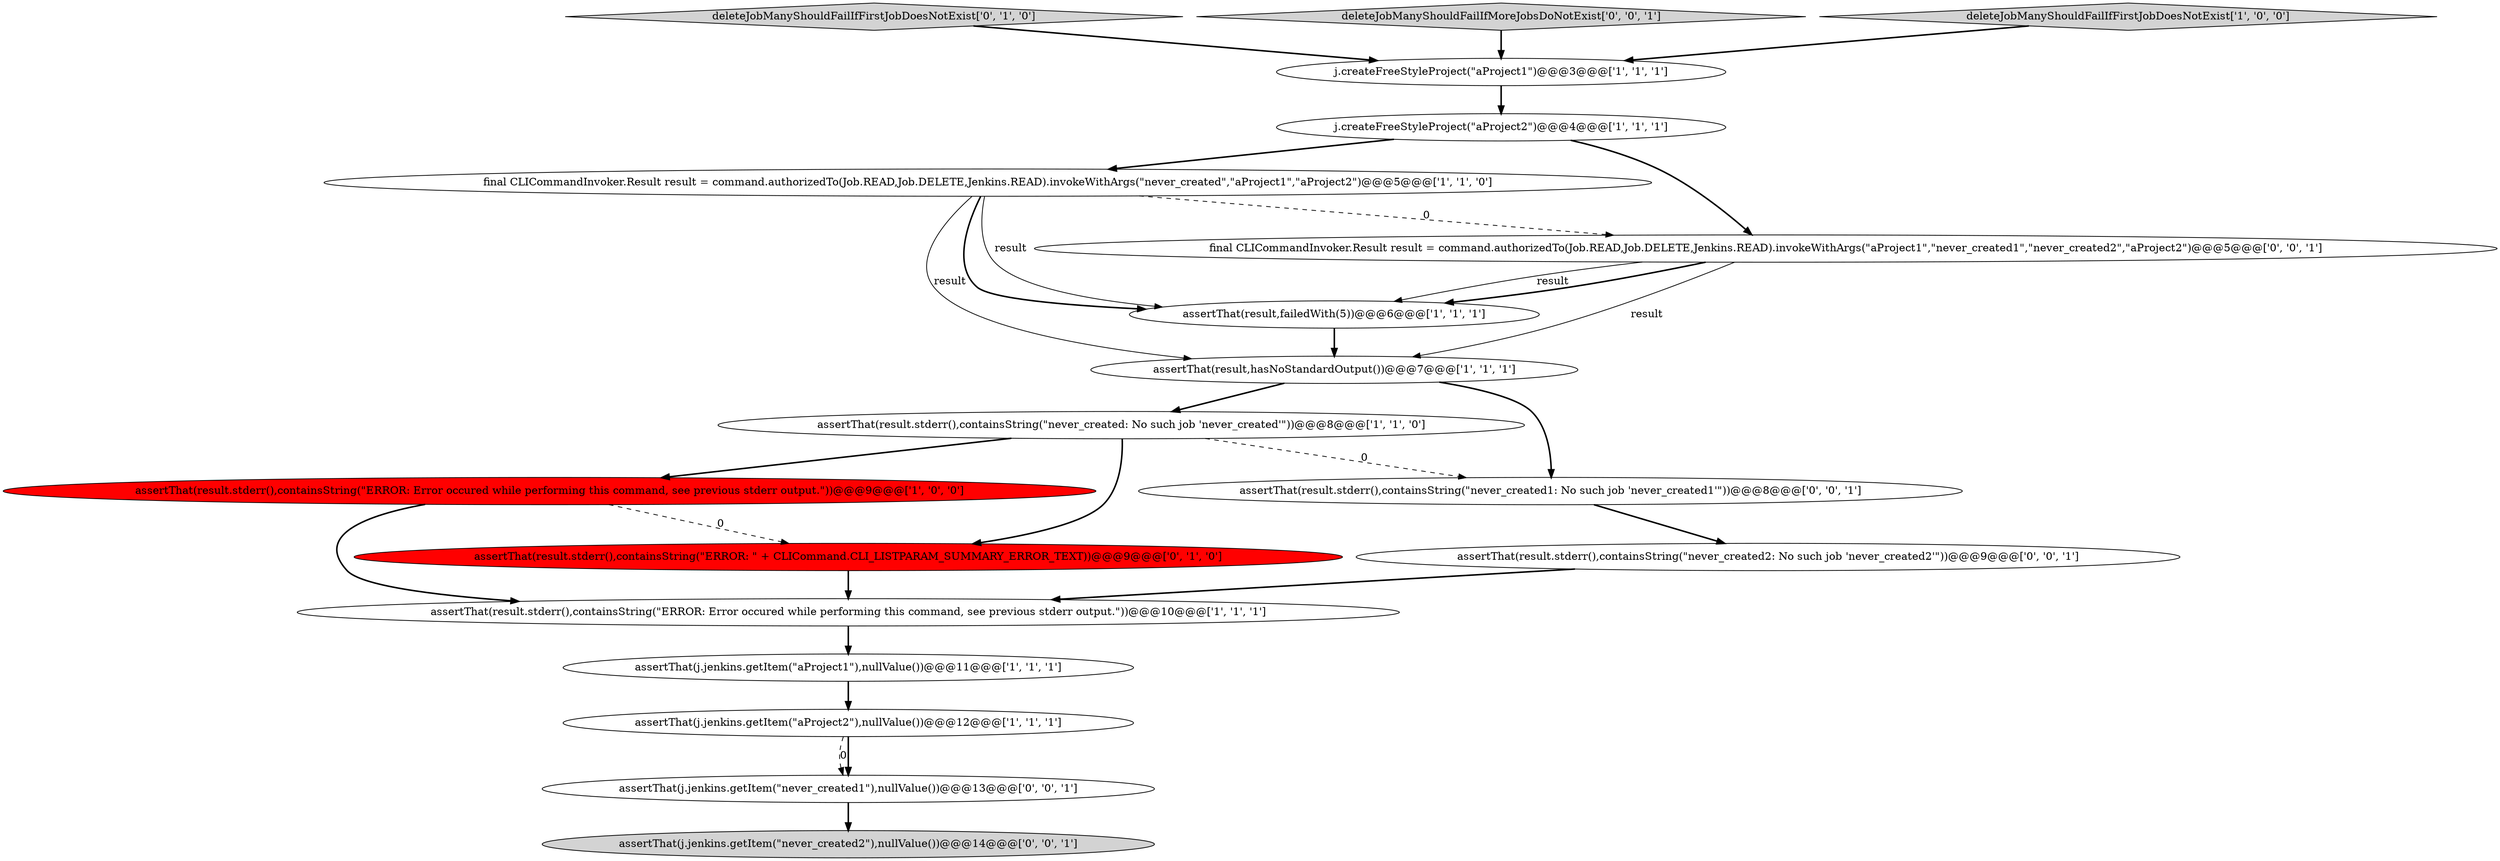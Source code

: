 digraph {
3 [style = filled, label = "assertThat(result.stderr(),containsString(\"ERROR: Error occured while performing this command, see previous stderr output.\"))@@@9@@@['1', '0', '0']", fillcolor = red, shape = ellipse image = "AAA1AAABBB1BBB"];
6 [style = filled, label = "j.createFreeStyleProject(\"aProject1\")@@@3@@@['1', '1', '1']", fillcolor = white, shape = ellipse image = "AAA0AAABBB1BBB"];
12 [style = filled, label = "deleteJobManyShouldFailIfFirstJobDoesNotExist['0', '1', '0']", fillcolor = lightgray, shape = diamond image = "AAA0AAABBB2BBB"];
13 [style = filled, label = "assertThat(j.jenkins.getItem(\"never_created1\"),nullValue())@@@13@@@['0', '0', '1']", fillcolor = white, shape = ellipse image = "AAA0AAABBB3BBB"];
10 [style = filled, label = "assertThat(result.stderr(),containsString(\"never_created: No such job 'never_created'\"))@@@8@@@['1', '1', '0']", fillcolor = white, shape = ellipse image = "AAA0AAABBB1BBB"];
16 [style = filled, label = "deleteJobManyShouldFailIfMoreJobsDoNotExist['0', '0', '1']", fillcolor = lightgray, shape = diamond image = "AAA0AAABBB3BBB"];
17 [style = filled, label = "assertThat(j.jenkins.getItem(\"never_created2\"),nullValue())@@@14@@@['0', '0', '1']", fillcolor = lightgray, shape = ellipse image = "AAA0AAABBB3BBB"];
2 [style = filled, label = "assertThat(result,hasNoStandardOutput())@@@7@@@['1', '1', '1']", fillcolor = white, shape = ellipse image = "AAA0AAABBB1BBB"];
7 [style = filled, label = "j.createFreeStyleProject(\"aProject2\")@@@4@@@['1', '1', '1']", fillcolor = white, shape = ellipse image = "AAA0AAABBB1BBB"];
9 [style = filled, label = "deleteJobManyShouldFailIfFirstJobDoesNotExist['1', '0', '0']", fillcolor = lightgray, shape = diamond image = "AAA0AAABBB1BBB"];
1 [style = filled, label = "final CLICommandInvoker.Result result = command.authorizedTo(Job.READ,Job.DELETE,Jenkins.READ).invokeWithArgs(\"never_created\",\"aProject1\",\"aProject2\")@@@5@@@['1', '1', '0']", fillcolor = white, shape = ellipse image = "AAA0AAABBB1BBB"];
4 [style = filled, label = "assertThat(result,failedWith(5))@@@6@@@['1', '1', '1']", fillcolor = white, shape = ellipse image = "AAA0AAABBB1BBB"];
0 [style = filled, label = "assertThat(result.stderr(),containsString(\"ERROR: Error occured while performing this command, see previous stderr output.\"))@@@10@@@['1', '1', '1']", fillcolor = white, shape = ellipse image = "AAA0AAABBB1BBB"];
18 [style = filled, label = "assertThat(result.stderr(),containsString(\"never_created1: No such job 'never_created1'\"))@@@8@@@['0', '0', '1']", fillcolor = white, shape = ellipse image = "AAA0AAABBB3BBB"];
15 [style = filled, label = "final CLICommandInvoker.Result result = command.authorizedTo(Job.READ,Job.DELETE,Jenkins.READ).invokeWithArgs(\"aProject1\",\"never_created1\",\"never_created2\",\"aProject2\")@@@5@@@['0', '0', '1']", fillcolor = white, shape = ellipse image = "AAA0AAABBB3BBB"];
11 [style = filled, label = "assertThat(result.stderr(),containsString(\"ERROR: \" + CLICommand.CLI_LISTPARAM_SUMMARY_ERROR_TEXT))@@@9@@@['0', '1', '0']", fillcolor = red, shape = ellipse image = "AAA1AAABBB2BBB"];
5 [style = filled, label = "assertThat(j.jenkins.getItem(\"aProject1\"),nullValue())@@@11@@@['1', '1', '1']", fillcolor = white, shape = ellipse image = "AAA0AAABBB1BBB"];
8 [style = filled, label = "assertThat(j.jenkins.getItem(\"aProject2\"),nullValue())@@@12@@@['1', '1', '1']", fillcolor = white, shape = ellipse image = "AAA0AAABBB1BBB"];
14 [style = filled, label = "assertThat(result.stderr(),containsString(\"never_created2: No such job 'never_created2'\"))@@@9@@@['0', '0', '1']", fillcolor = white, shape = ellipse image = "AAA0AAABBB3BBB"];
5->8 [style = bold, label=""];
1->4 [style = bold, label=""];
7->1 [style = bold, label=""];
15->4 [style = solid, label="result"];
1->15 [style = dashed, label="0"];
16->6 [style = bold, label=""];
10->3 [style = bold, label=""];
2->18 [style = bold, label=""];
4->2 [style = bold, label=""];
2->10 [style = bold, label=""];
12->6 [style = bold, label=""];
1->4 [style = solid, label="result"];
3->0 [style = bold, label=""];
15->2 [style = solid, label="result"];
9->6 [style = bold, label=""];
8->13 [style = dashed, label="0"];
13->17 [style = bold, label=""];
11->0 [style = bold, label=""];
14->0 [style = bold, label=""];
15->4 [style = bold, label=""];
7->15 [style = bold, label=""];
6->7 [style = bold, label=""];
1->2 [style = solid, label="result"];
18->14 [style = bold, label=""];
10->18 [style = dashed, label="0"];
3->11 [style = dashed, label="0"];
8->13 [style = bold, label=""];
0->5 [style = bold, label=""];
10->11 [style = bold, label=""];
}
